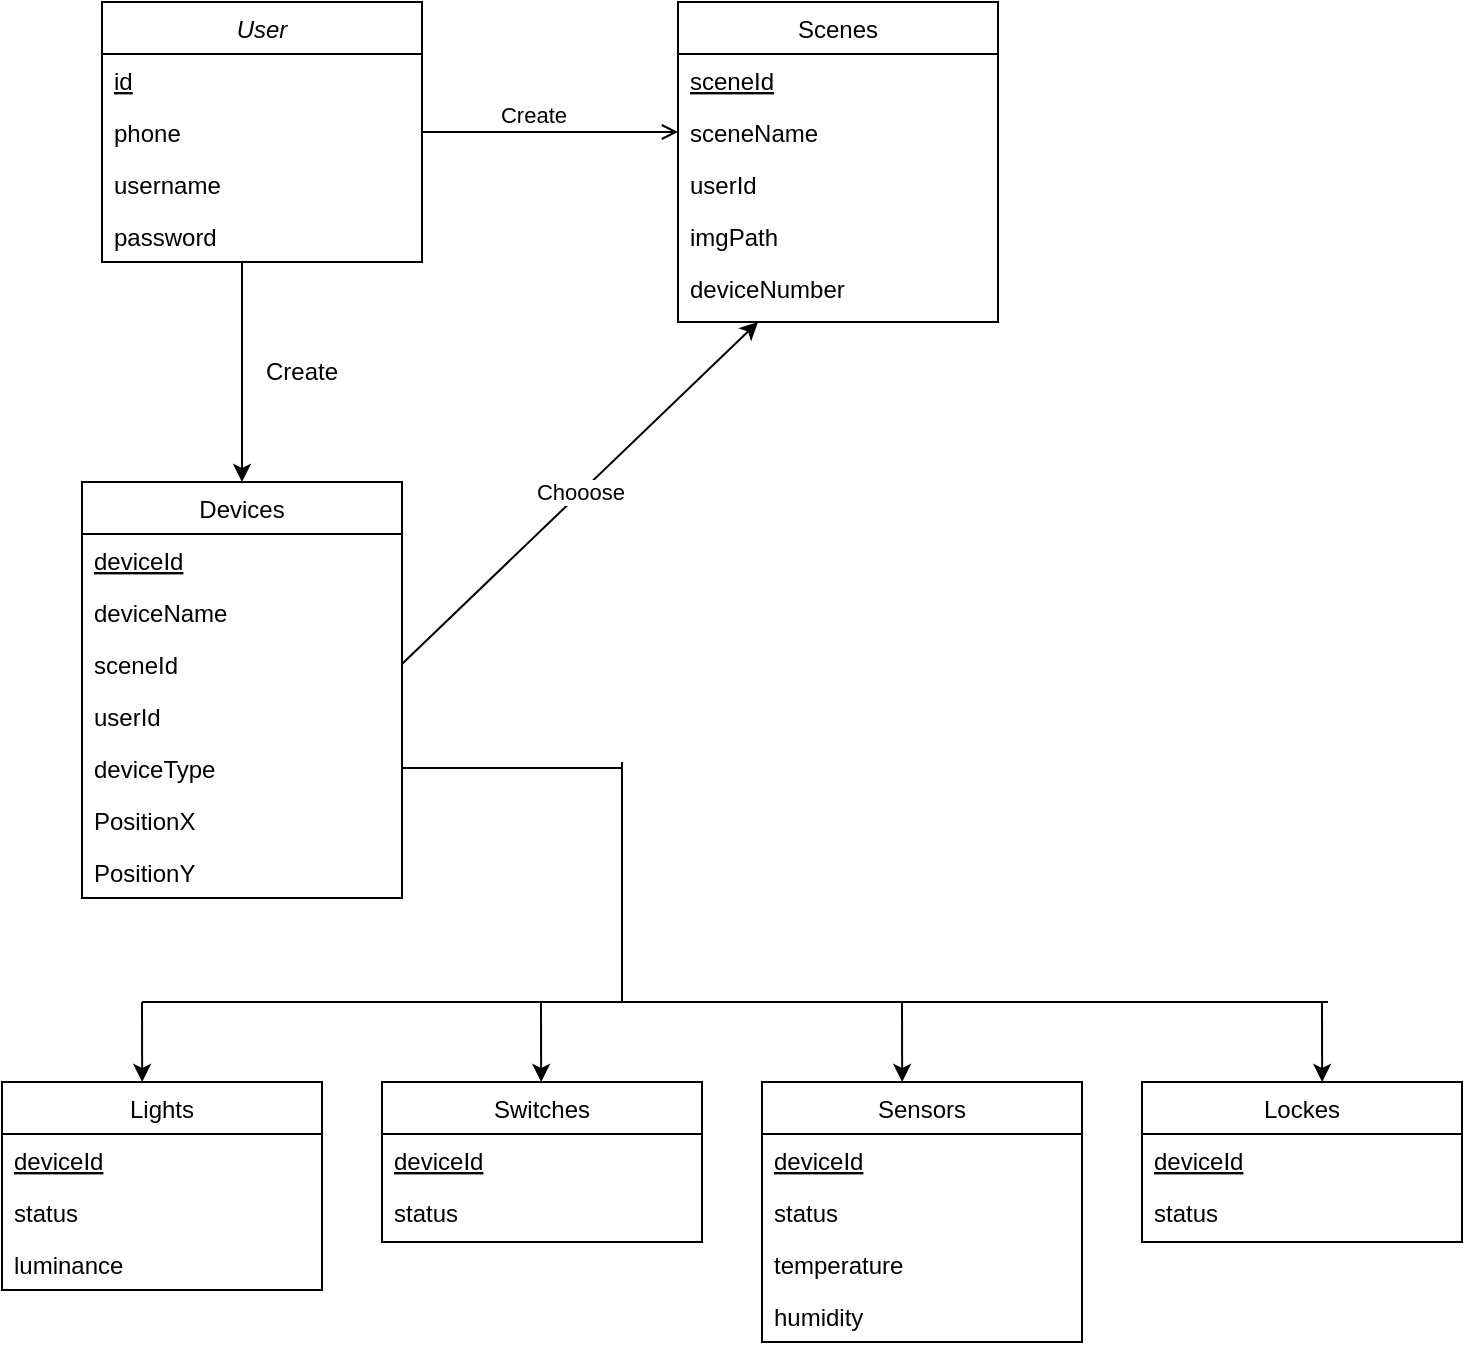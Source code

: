 <mxfile version="20.7.4" type="device"><diagram id="C5RBs43oDa-KdzZeNtuy" name="Page-1"><mxGraphModel dx="425" dy="786" grid="1" gridSize="10" guides="1" tooltips="1" connect="1" arrows="1" fold="1" page="1" pageScale="1" pageWidth="827" pageHeight="1169" math="0" shadow="0"><root><mxCell id="WIyWlLk6GJQsqaUBKTNV-0"/><mxCell id="WIyWlLk6GJQsqaUBKTNV-1" parent="WIyWlLk6GJQsqaUBKTNV-0"/><mxCell id="zkfFHV4jXpPFQw0GAbJ--0" value="User" style="swimlane;fontStyle=2;align=center;verticalAlign=top;childLayout=stackLayout;horizontal=1;startSize=26;horizontalStack=0;resizeParent=1;resizeLast=0;collapsible=1;marginBottom=0;rounded=0;shadow=0;strokeWidth=1;" parent="WIyWlLk6GJQsqaUBKTNV-1" vertex="1"><mxGeometry x="220" y="120" width="160" height="130" as="geometry"><mxRectangle x="230" y="140" width="160" height="26" as="alternateBounds"/></mxGeometry></mxCell><mxCell id="zkfFHV4jXpPFQw0GAbJ--1" value="id" style="text;align=left;verticalAlign=top;spacingLeft=4;spacingRight=4;overflow=hidden;rotatable=0;points=[[0,0.5],[1,0.5]];portConstraint=eastwest;fontStyle=4" parent="zkfFHV4jXpPFQw0GAbJ--0" vertex="1"><mxGeometry y="26" width="160" height="26" as="geometry"/></mxCell><mxCell id="zkfFHV4jXpPFQw0GAbJ--2" value="phone" style="text;align=left;verticalAlign=top;spacingLeft=4;spacingRight=4;overflow=hidden;rotatable=0;points=[[0,0.5],[1,0.5]];portConstraint=eastwest;rounded=0;shadow=0;html=0;" parent="zkfFHV4jXpPFQw0GAbJ--0" vertex="1"><mxGeometry y="52" width="160" height="26" as="geometry"/></mxCell><mxCell id="zkfFHV4jXpPFQw0GAbJ--3" value="username" style="text;align=left;verticalAlign=top;spacingLeft=4;spacingRight=4;overflow=hidden;rotatable=0;points=[[0,0.5],[1,0.5]];portConstraint=eastwest;rounded=0;shadow=0;html=0;" parent="zkfFHV4jXpPFQw0GAbJ--0" vertex="1"><mxGeometry y="78" width="160" height="26" as="geometry"/></mxCell><mxCell id="zQynG_o7TkK-HES_Kt9V-0" value="password" style="text;align=left;verticalAlign=top;spacingLeft=4;spacingRight=4;overflow=hidden;rotatable=0;points=[[0,0.5],[1,0.5]];portConstraint=eastwest;rounded=0;shadow=0;html=0;" vertex="1" parent="zkfFHV4jXpPFQw0GAbJ--0"><mxGeometry y="104" width="160" height="26" as="geometry"/></mxCell><mxCell id="zkfFHV4jXpPFQw0GAbJ--17" value="Scenes" style="swimlane;fontStyle=0;align=center;verticalAlign=top;childLayout=stackLayout;horizontal=1;startSize=26;horizontalStack=0;resizeParent=1;resizeLast=0;collapsible=1;marginBottom=0;rounded=0;shadow=0;strokeWidth=1;" parent="WIyWlLk6GJQsqaUBKTNV-1" vertex="1"><mxGeometry x="508" y="120" width="160" height="160" as="geometry"><mxRectangle x="550" y="140" width="160" height="26" as="alternateBounds"/></mxGeometry></mxCell><mxCell id="zkfFHV4jXpPFQw0GAbJ--18" value="sceneId" style="text;align=left;verticalAlign=top;spacingLeft=4;spacingRight=4;overflow=hidden;rotatable=0;points=[[0,0.5],[1,0.5]];portConstraint=eastwest;fontStyle=4" parent="zkfFHV4jXpPFQw0GAbJ--17" vertex="1"><mxGeometry y="26" width="160" height="26" as="geometry"/></mxCell><mxCell id="zkfFHV4jXpPFQw0GAbJ--19" value="sceneName" style="text;align=left;verticalAlign=top;spacingLeft=4;spacingRight=4;overflow=hidden;rotatable=0;points=[[0,0.5],[1,0.5]];portConstraint=eastwest;rounded=0;shadow=0;html=0;" parent="zkfFHV4jXpPFQw0GAbJ--17" vertex="1"><mxGeometry y="52" width="160" height="26" as="geometry"/></mxCell><mxCell id="zkfFHV4jXpPFQw0GAbJ--20" value="userId" style="text;align=left;verticalAlign=top;spacingLeft=4;spacingRight=4;overflow=hidden;rotatable=0;points=[[0,0.5],[1,0.5]];portConstraint=eastwest;rounded=0;shadow=0;html=0;" parent="zkfFHV4jXpPFQw0GAbJ--17" vertex="1"><mxGeometry y="78" width="160" height="26" as="geometry"/></mxCell><mxCell id="zkfFHV4jXpPFQw0GAbJ--21" value="imgPath" style="text;align=left;verticalAlign=top;spacingLeft=4;spacingRight=4;overflow=hidden;rotatable=0;points=[[0,0.5],[1,0.5]];portConstraint=eastwest;rounded=0;shadow=0;html=0;" parent="zkfFHV4jXpPFQw0GAbJ--17" vertex="1"><mxGeometry y="104" width="160" height="26" as="geometry"/></mxCell><mxCell id="zkfFHV4jXpPFQw0GAbJ--22" value="deviceNumber" style="text;align=left;verticalAlign=top;spacingLeft=4;spacingRight=4;overflow=hidden;rotatable=0;points=[[0,0.5],[1,0.5]];portConstraint=eastwest;rounded=0;shadow=0;html=0;" parent="zkfFHV4jXpPFQw0GAbJ--17" vertex="1"><mxGeometry y="130" width="160" height="26" as="geometry"/></mxCell><mxCell id="zkfFHV4jXpPFQw0GAbJ--26" value="Create" style="endArrow=open;shadow=0;strokeWidth=1;rounded=0;endFill=1;edgeStyle=elbowEdgeStyle;elbow=vertical;" parent="WIyWlLk6GJQsqaUBKTNV-1" source="zkfFHV4jXpPFQw0GAbJ--0" target="zkfFHV4jXpPFQw0GAbJ--17" edge="1"><mxGeometry x="0.5" y="41" relative="1" as="geometry"><mxPoint x="380" y="192" as="sourcePoint"/><mxPoint x="540" y="192" as="targetPoint"/><mxPoint x="-40" y="32" as="offset"/></mxGeometry></mxCell><mxCell id="zQynG_o7TkK-HES_Kt9V-1" value="Devices" style="swimlane;fontStyle=0;align=center;verticalAlign=top;childLayout=stackLayout;horizontal=1;startSize=26;horizontalStack=0;resizeParent=1;resizeLast=0;collapsible=1;marginBottom=0;rounded=0;shadow=0;strokeWidth=1;" vertex="1" parent="WIyWlLk6GJQsqaUBKTNV-1"><mxGeometry x="210" y="360" width="160" height="208" as="geometry"><mxRectangle x="550" y="140" width="160" height="26" as="alternateBounds"/></mxGeometry></mxCell><mxCell id="zQynG_o7TkK-HES_Kt9V-2" value="deviceId" style="text;align=left;verticalAlign=top;spacingLeft=4;spacingRight=4;overflow=hidden;rotatable=0;points=[[0,0.5],[1,0.5]];portConstraint=eastwest;fontStyle=4" vertex="1" parent="zQynG_o7TkK-HES_Kt9V-1"><mxGeometry y="26" width="160" height="26" as="geometry"/></mxCell><mxCell id="zQynG_o7TkK-HES_Kt9V-3" value="deviceName" style="text;align=left;verticalAlign=top;spacingLeft=4;spacingRight=4;overflow=hidden;rotatable=0;points=[[0,0.5],[1,0.5]];portConstraint=eastwest;rounded=0;shadow=0;html=0;" vertex="1" parent="zQynG_o7TkK-HES_Kt9V-1"><mxGeometry y="52" width="160" height="26" as="geometry"/></mxCell><mxCell id="zQynG_o7TkK-HES_Kt9V-7" value="sceneId" style="text;align=left;verticalAlign=top;spacingLeft=4;spacingRight=4;overflow=hidden;rotatable=0;points=[[0,0.5],[1,0.5]];portConstraint=eastwest;rounded=0;shadow=0;html=0;" vertex="1" parent="zQynG_o7TkK-HES_Kt9V-1"><mxGeometry y="78" width="160" height="26" as="geometry"/></mxCell><mxCell id="zQynG_o7TkK-HES_Kt9V-4" value="userId" style="text;align=left;verticalAlign=top;spacingLeft=4;spacingRight=4;overflow=hidden;rotatable=0;points=[[0,0.5],[1,0.5]];portConstraint=eastwest;rounded=0;shadow=0;html=0;" vertex="1" parent="zQynG_o7TkK-HES_Kt9V-1"><mxGeometry y="104" width="160" height="26" as="geometry"/></mxCell><mxCell id="zQynG_o7TkK-HES_Kt9V-5" value="deviceType" style="text;align=left;verticalAlign=top;spacingLeft=4;spacingRight=4;overflow=hidden;rotatable=0;points=[[0,0.5],[1,0.5]];portConstraint=eastwest;rounded=0;shadow=0;html=0;" vertex="1" parent="zQynG_o7TkK-HES_Kt9V-1"><mxGeometry y="130" width="160" height="26" as="geometry"/></mxCell><mxCell id="zQynG_o7TkK-HES_Kt9V-6" value="PositionX" style="text;align=left;verticalAlign=top;spacingLeft=4;spacingRight=4;overflow=hidden;rotatable=0;points=[[0,0.5],[1,0.5]];portConstraint=eastwest;rounded=0;shadow=0;html=0;" vertex="1" parent="zQynG_o7TkK-HES_Kt9V-1"><mxGeometry y="156" width="160" height="26" as="geometry"/></mxCell><mxCell id="zQynG_o7TkK-HES_Kt9V-8" value="PositionY" style="text;align=left;verticalAlign=top;spacingLeft=4;spacingRight=4;overflow=hidden;rotatable=0;points=[[0,0.5],[1,0.5]];portConstraint=eastwest;rounded=0;shadow=0;html=0;" vertex="1" parent="zQynG_o7TkK-HES_Kt9V-1"><mxGeometry y="182" width="160" height="26" as="geometry"/></mxCell><mxCell id="zQynG_o7TkK-HES_Kt9V-9" value="" style="endArrow=classic;html=1;rounded=0;entryX=0.5;entryY=0;entryDx=0;entryDy=0;" edge="1" parent="WIyWlLk6GJQsqaUBKTNV-1" target="zQynG_o7TkK-HES_Kt9V-1"><mxGeometry width="50" height="50" relative="1" as="geometry"><mxPoint x="290" y="250" as="sourcePoint"/><mxPoint x="350" y="270" as="targetPoint"/></mxGeometry></mxCell><mxCell id="zQynG_o7TkK-HES_Kt9V-11" value="Create" style="text;html=1;strokeColor=none;fillColor=none;align=center;verticalAlign=middle;whiteSpace=wrap;rounded=0;" vertex="1" parent="WIyWlLk6GJQsqaUBKTNV-1"><mxGeometry x="290" y="290" width="60" height="30" as="geometry"/></mxCell><mxCell id="zQynG_o7TkK-HES_Kt9V-12" value="Chooose" style="edgeStyle=none;orthogonalLoop=1;jettySize=auto;html=1;rounded=0;entryX=0.25;entryY=1;entryDx=0;entryDy=0;exitX=1;exitY=0.5;exitDx=0;exitDy=0;" edge="1" parent="WIyWlLk6GJQsqaUBKTNV-1" source="zQynG_o7TkK-HES_Kt9V-7" target="zkfFHV4jXpPFQw0GAbJ--17"><mxGeometry width="80" relative="1" as="geometry"><mxPoint x="410" y="410" as="sourcePoint"/><mxPoint x="490" y="410" as="targetPoint"/><Array as="points"/></mxGeometry></mxCell><mxCell id="zQynG_o7TkK-HES_Kt9V-13" value="Lights" style="swimlane;fontStyle=0;align=center;verticalAlign=top;childLayout=stackLayout;horizontal=1;startSize=26;horizontalStack=0;resizeParent=1;resizeLast=0;collapsible=1;marginBottom=0;rounded=0;shadow=0;strokeWidth=1;" vertex="1" parent="WIyWlLk6GJQsqaUBKTNV-1"><mxGeometry x="170" y="660" width="160" height="104" as="geometry"><mxRectangle x="550" y="140" width="160" height="26" as="alternateBounds"/></mxGeometry></mxCell><mxCell id="zQynG_o7TkK-HES_Kt9V-14" value="deviceId" style="text;align=left;verticalAlign=top;spacingLeft=4;spacingRight=4;overflow=hidden;rotatable=0;points=[[0,0.5],[1,0.5]];portConstraint=eastwest;fontStyle=4" vertex="1" parent="zQynG_o7TkK-HES_Kt9V-13"><mxGeometry y="26" width="160" height="26" as="geometry"/></mxCell><mxCell id="zQynG_o7TkK-HES_Kt9V-15" value="status" style="text;align=left;verticalAlign=top;spacingLeft=4;spacingRight=4;overflow=hidden;rotatable=0;points=[[0,0.5],[1,0.5]];portConstraint=eastwest;rounded=0;shadow=0;html=0;" vertex="1" parent="zQynG_o7TkK-HES_Kt9V-13"><mxGeometry y="52" width="160" height="26" as="geometry"/></mxCell><mxCell id="zQynG_o7TkK-HES_Kt9V-16" value="luminance" style="text;align=left;verticalAlign=top;spacingLeft=4;spacingRight=4;overflow=hidden;rotatable=0;points=[[0,0.5],[1,0.5]];portConstraint=eastwest;rounded=0;shadow=0;html=0;" vertex="1" parent="zQynG_o7TkK-HES_Kt9V-13"><mxGeometry y="78" width="160" height="26" as="geometry"/></mxCell><mxCell id="zQynG_o7TkK-HES_Kt9V-19" value="Switches" style="swimlane;fontStyle=0;align=center;verticalAlign=top;childLayout=stackLayout;horizontal=1;startSize=26;horizontalStack=0;resizeParent=1;resizeLast=0;collapsible=1;marginBottom=0;rounded=0;shadow=0;strokeWidth=1;" vertex="1" parent="WIyWlLk6GJQsqaUBKTNV-1"><mxGeometry x="360" y="660" width="160" height="80" as="geometry"><mxRectangle x="550" y="140" width="160" height="26" as="alternateBounds"/></mxGeometry></mxCell><mxCell id="zQynG_o7TkK-HES_Kt9V-20" value="deviceId" style="text;align=left;verticalAlign=top;spacingLeft=4;spacingRight=4;overflow=hidden;rotatable=0;points=[[0,0.5],[1,0.5]];portConstraint=eastwest;fontStyle=4" vertex="1" parent="zQynG_o7TkK-HES_Kt9V-19"><mxGeometry y="26" width="160" height="26" as="geometry"/></mxCell><mxCell id="zQynG_o7TkK-HES_Kt9V-21" value="status" style="text;align=left;verticalAlign=top;spacingLeft=4;spacingRight=4;overflow=hidden;rotatable=0;points=[[0,0.5],[1,0.5]];portConstraint=eastwest;rounded=0;shadow=0;html=0;" vertex="1" parent="zQynG_o7TkK-HES_Kt9V-19"><mxGeometry y="52" width="160" height="26" as="geometry"/></mxCell><mxCell id="zQynG_o7TkK-HES_Kt9V-23" value="Sensors" style="swimlane;fontStyle=0;align=center;verticalAlign=top;childLayout=stackLayout;horizontal=1;startSize=26;horizontalStack=0;resizeParent=1;resizeLast=0;collapsible=1;marginBottom=0;rounded=0;shadow=0;strokeWidth=1;" vertex="1" parent="WIyWlLk6GJQsqaUBKTNV-1"><mxGeometry x="550" y="660" width="160" height="130" as="geometry"><mxRectangle x="550" y="140" width="160" height="26" as="alternateBounds"/></mxGeometry></mxCell><mxCell id="zQynG_o7TkK-HES_Kt9V-24" value="deviceId" style="text;align=left;verticalAlign=top;spacingLeft=4;spacingRight=4;overflow=hidden;rotatable=0;points=[[0,0.5],[1,0.5]];portConstraint=eastwest;fontStyle=4" vertex="1" parent="zQynG_o7TkK-HES_Kt9V-23"><mxGeometry y="26" width="160" height="26" as="geometry"/></mxCell><mxCell id="zQynG_o7TkK-HES_Kt9V-25" value="status" style="text;align=left;verticalAlign=top;spacingLeft=4;spacingRight=4;overflow=hidden;rotatable=0;points=[[0,0.5],[1,0.5]];portConstraint=eastwest;rounded=0;shadow=0;html=0;" vertex="1" parent="zQynG_o7TkK-HES_Kt9V-23"><mxGeometry y="52" width="160" height="26" as="geometry"/></mxCell><mxCell id="zQynG_o7TkK-HES_Kt9V-26" value="temperature" style="text;align=left;verticalAlign=top;spacingLeft=4;spacingRight=4;overflow=hidden;rotatable=0;points=[[0,0.5],[1,0.5]];portConstraint=eastwest;rounded=0;shadow=0;html=0;" vertex="1" parent="zQynG_o7TkK-HES_Kt9V-23"><mxGeometry y="78" width="160" height="26" as="geometry"/></mxCell><mxCell id="zQynG_o7TkK-HES_Kt9V-27" value="humidity" style="text;align=left;verticalAlign=top;spacingLeft=4;spacingRight=4;overflow=hidden;rotatable=0;points=[[0,0.5],[1,0.5]];portConstraint=eastwest;rounded=0;shadow=0;html=0;" vertex="1" parent="zQynG_o7TkK-HES_Kt9V-23"><mxGeometry y="104" width="160" height="26" as="geometry"/></mxCell><mxCell id="zQynG_o7TkK-HES_Kt9V-28" value="Lockes" style="swimlane;fontStyle=0;align=center;verticalAlign=top;childLayout=stackLayout;horizontal=1;startSize=26;horizontalStack=0;resizeParent=1;resizeLast=0;collapsible=1;marginBottom=0;rounded=0;shadow=0;strokeWidth=1;" vertex="1" parent="WIyWlLk6GJQsqaUBKTNV-1"><mxGeometry x="740" y="660" width="160" height="80" as="geometry"><mxRectangle x="550" y="140" width="160" height="26" as="alternateBounds"/></mxGeometry></mxCell><mxCell id="zQynG_o7TkK-HES_Kt9V-29" value="deviceId" style="text;align=left;verticalAlign=top;spacingLeft=4;spacingRight=4;overflow=hidden;rotatable=0;points=[[0,0.5],[1,0.5]];portConstraint=eastwest;fontStyle=4" vertex="1" parent="zQynG_o7TkK-HES_Kt9V-28"><mxGeometry y="26" width="160" height="26" as="geometry"/></mxCell><mxCell id="zQynG_o7TkK-HES_Kt9V-30" value="status" style="text;align=left;verticalAlign=top;spacingLeft=4;spacingRight=4;overflow=hidden;rotatable=0;points=[[0,0.5],[1,0.5]];portConstraint=eastwest;rounded=0;shadow=0;html=0;" vertex="1" parent="zQynG_o7TkK-HES_Kt9V-28"><mxGeometry y="52" width="160" height="26" as="geometry"/></mxCell><mxCell id="zQynG_o7TkK-HES_Kt9V-31" value="" style="endArrow=none;html=1;rounded=0;exitX=1;exitY=0.5;exitDx=0;exitDy=0;" edge="1" parent="WIyWlLk6GJQsqaUBKTNV-1" source="zQynG_o7TkK-HES_Kt9V-5"><mxGeometry width="50" height="50" relative="1" as="geometry"><mxPoint x="389" y="510" as="sourcePoint"/><mxPoint x="480" y="503" as="targetPoint"/></mxGeometry></mxCell><mxCell id="zQynG_o7TkK-HES_Kt9V-32" value="" style="endArrow=none;html=1;rounded=0;" edge="1" parent="WIyWlLk6GJQsqaUBKTNV-1"><mxGeometry width="50" height="50" relative="1" as="geometry"><mxPoint x="480" y="620" as="sourcePoint"/><mxPoint x="480" y="500" as="targetPoint"/></mxGeometry></mxCell><mxCell id="zQynG_o7TkK-HES_Kt9V-33" value="" style="endArrow=none;html=1;rounded=0;" edge="1" parent="WIyWlLk6GJQsqaUBKTNV-1"><mxGeometry width="50" height="50" relative="1" as="geometry"><mxPoint x="240" y="620" as="sourcePoint"/><mxPoint x="833" y="620" as="targetPoint"/></mxGeometry></mxCell><mxCell id="zQynG_o7TkK-HES_Kt9V-34" value="" style="endArrow=classic;html=1;rounded=0;entryX=0.438;entryY=0;entryDx=0;entryDy=0;entryPerimeter=0;" edge="1" parent="WIyWlLk6GJQsqaUBKTNV-1" target="zQynG_o7TkK-HES_Kt9V-13"><mxGeometry x="-0.5" y="40" width="50" height="50" relative="1" as="geometry"><mxPoint x="240" y="620" as="sourcePoint"/><mxPoint x="150" y="700" as="targetPoint"/><mxPoint as="offset"/></mxGeometry></mxCell><mxCell id="zQynG_o7TkK-HES_Kt9V-36" value="" style="endArrow=classic;html=1;rounded=0;entryX=0.438;entryY=0;entryDx=0;entryDy=0;entryPerimeter=0;" edge="1" parent="WIyWlLk6GJQsqaUBKTNV-1"><mxGeometry x="-0.5" y="40" width="50" height="50" relative="1" as="geometry"><mxPoint x="439.5" y="620" as="sourcePoint"/><mxPoint x="439.58" y="660" as="targetPoint"/><mxPoint as="offset"/></mxGeometry></mxCell><mxCell id="zQynG_o7TkK-HES_Kt9V-37" value="" style="endArrow=classic;html=1;rounded=0;entryX=0.438;entryY=0;entryDx=0;entryDy=0;entryPerimeter=0;" edge="1" parent="WIyWlLk6GJQsqaUBKTNV-1"><mxGeometry x="-0.5" y="40" width="50" height="50" relative="1" as="geometry"><mxPoint x="620" y="620" as="sourcePoint"/><mxPoint x="620.08" y="660" as="targetPoint"/><mxPoint as="offset"/></mxGeometry></mxCell><mxCell id="zQynG_o7TkK-HES_Kt9V-38" value="" style="endArrow=classic;html=1;rounded=0;entryX=0.438;entryY=0;entryDx=0;entryDy=0;entryPerimeter=0;" edge="1" parent="WIyWlLk6GJQsqaUBKTNV-1"><mxGeometry x="-0.5" y="40" width="50" height="50" relative="1" as="geometry"><mxPoint x="830" y="620" as="sourcePoint"/><mxPoint x="830.08" y="660" as="targetPoint"/><mxPoint as="offset"/></mxGeometry></mxCell></root></mxGraphModel></diagram></mxfile>